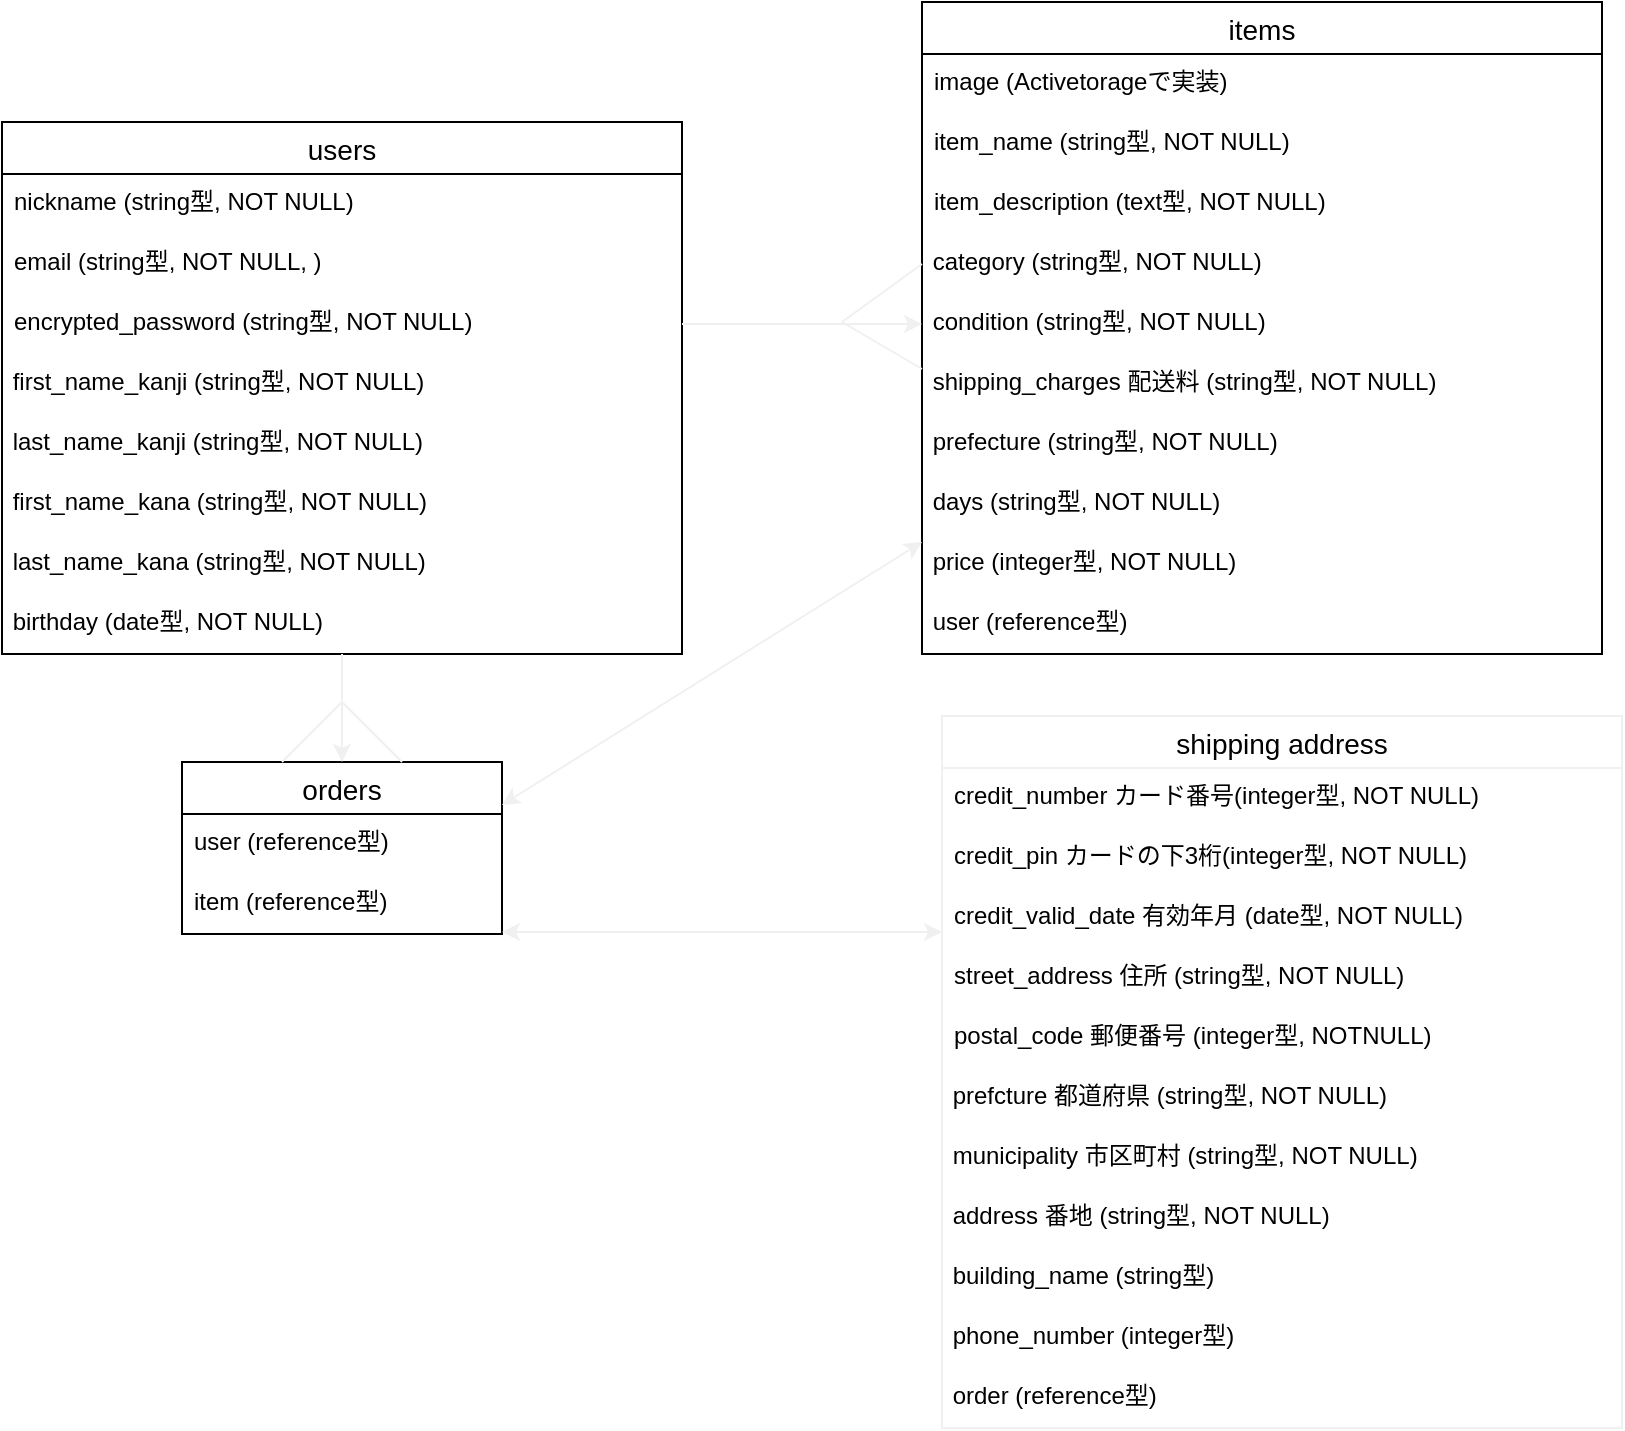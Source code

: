 <mxfile>
    <diagram id="I7Pi2ag__ntoPC5-HleL" name="ページ1">
        <mxGraphModel dx="1378" dy="860" grid="1" gridSize="10" guides="1" tooltips="1" connect="1" arrows="1" fold="1" page="1" pageScale="1" pageWidth="827" pageHeight="1169" math="0" shadow="0">
            <root>
                <mxCell id="0"/>
                <mxCell id="1" parent="0"/>
                <mxCell id="-frw_odoSuCOF0KCN4YX-14" value="users" style="swimlane;fontStyle=0;childLayout=stackLayout;horizontal=1;startSize=26;horizontalStack=0;resizeParent=1;resizeParentMax=0;resizeLast=0;collapsible=1;marginBottom=0;align=center;fontSize=14;" vertex="1" parent="1">
                    <mxGeometry x="10" y="110" width="340" height="266" as="geometry"/>
                </mxCell>
                <mxCell id="-frw_odoSuCOF0KCN4YX-15" value="nickname (string型, NOT NULL)&#10;　　" style="text;strokeColor=none;fillColor=none;spacingLeft=4;spacingRight=4;overflow=hidden;rotatable=0;points=[[0,0.5],[1,0.5]];portConstraint=eastwest;fontSize=12;" vertex="1" parent="-frw_odoSuCOF0KCN4YX-14">
                    <mxGeometry y="26" width="340" height="30" as="geometry"/>
                </mxCell>
                <mxCell id="-frw_odoSuCOF0KCN4YX-16" value="email (string型, NOT NULL, )" style="text;strokeColor=none;fillColor=none;spacingLeft=4;spacingRight=4;overflow=hidden;rotatable=0;points=[[0,0.5],[1,0.5]];portConstraint=eastwest;fontSize=12;" vertex="1" parent="-frw_odoSuCOF0KCN4YX-14">
                    <mxGeometry y="56" width="340" height="30" as="geometry"/>
                </mxCell>
                <mxCell id="-frw_odoSuCOF0KCN4YX-17" value="encrypted_password (string型, NOT NULL)&#10;&#10;" style="text;strokeColor=none;fillColor=none;spacingLeft=4;spacingRight=4;overflow=hidden;rotatable=0;points=[[0,0.5],[1,0.5]];portConstraint=eastwest;fontSize=12;" vertex="1" parent="-frw_odoSuCOF0KCN4YX-14">
                    <mxGeometry y="86" width="340" height="30" as="geometry"/>
                </mxCell>
                <mxCell id="-frw_odoSuCOF0KCN4YX-60" value=" first_name_kanji (string型, NOT NULL)" style="rounded=0;strokeColor=none;fillColor=none;labelPosition=center;verticalLabelPosition=middle;align=left;verticalAlign=top;" vertex="1" parent="-frw_odoSuCOF0KCN4YX-14">
                    <mxGeometry y="116" width="340" height="30" as="geometry"/>
                </mxCell>
                <mxCell id="-frw_odoSuCOF0KCN4YX-106" value=" last_name_kanji (string型, NOT NULL)" style="rounded=0;strokeColor=none;fillColor=none;labelPosition=center;verticalLabelPosition=middle;align=left;verticalAlign=top;" vertex="1" parent="-frw_odoSuCOF0KCN4YX-14">
                    <mxGeometry y="146" width="340" height="30" as="geometry"/>
                </mxCell>
                <mxCell id="-frw_odoSuCOF0KCN4YX-107" value=" first_name_kana (string型, NOT NULL)" style="rounded=0;fillColor=none;align=left;verticalAlign=top;strokeColor=none;" vertex="1" parent="-frw_odoSuCOF0KCN4YX-14">
                    <mxGeometry y="176" width="340" height="30" as="geometry"/>
                </mxCell>
                <mxCell id="-frw_odoSuCOF0KCN4YX-61" value=" last_name_kana (string型, NOT NULL)" style="rounded=0;fillColor=none;align=left;verticalAlign=top;strokeColor=none;" vertex="1" parent="-frw_odoSuCOF0KCN4YX-14">
                    <mxGeometry y="206" width="340" height="30" as="geometry"/>
                </mxCell>
                <mxCell id="-frw_odoSuCOF0KCN4YX-62" value="&amp;nbsp;birthday (date型, NOT NULL)" style="rounded=0;whiteSpace=wrap;html=1;fillColor=none;align=left;verticalAlign=top;strokeColor=none;" vertex="1" parent="-frw_odoSuCOF0KCN4YX-14">
                    <mxGeometry y="236" width="340" height="30" as="geometry"/>
                </mxCell>
                <mxCell id="-frw_odoSuCOF0KCN4YX-35" value="orders" style="swimlane;fontStyle=0;childLayout=stackLayout;horizontal=1;startSize=26;horizontalStack=0;resizeParent=1;resizeParentMax=0;resizeLast=0;collapsible=1;marginBottom=0;align=center;fontSize=14;" vertex="1" parent="1">
                    <mxGeometry x="100" y="430" width="160" height="86" as="geometry"/>
                </mxCell>
                <mxCell id="-frw_odoSuCOF0KCN4YX-36" value="user (reference型)&#10;" style="text;strokeColor=none;fillColor=none;spacingLeft=4;spacingRight=4;overflow=hidden;rotatable=0;points=[[0,0.5],[1,0.5]];portConstraint=eastwest;fontSize=12;" vertex="1" parent="-frw_odoSuCOF0KCN4YX-35">
                    <mxGeometry y="26" width="160" height="30" as="geometry"/>
                </mxCell>
                <mxCell id="-frw_odoSuCOF0KCN4YX-37" value="item (reference型)" style="text;strokeColor=none;fillColor=none;spacingLeft=4;spacingRight=4;overflow=hidden;rotatable=0;points=[[0,0.5],[1,0.5]];portConstraint=eastwest;fontSize=12;" vertex="1" parent="-frw_odoSuCOF0KCN4YX-35">
                    <mxGeometry y="56" width="160" height="30" as="geometry"/>
                </mxCell>
                <mxCell id="-frw_odoSuCOF0KCN4YX-67" value="items" style="swimlane;fontStyle=0;childLayout=stackLayout;horizontal=1;startSize=26;horizontalStack=0;resizeParent=1;resizeParentMax=0;resizeLast=0;collapsible=1;marginBottom=0;align=center;fontSize=14;" vertex="1" parent="1">
                    <mxGeometry x="470" y="50" width="340" height="326" as="geometry"/>
                </mxCell>
                <mxCell id="-frw_odoSuCOF0KCN4YX-68" value="image (Activetorageで実装)" style="text;strokeColor=none;fillColor=none;spacingLeft=4;spacingRight=4;overflow=hidden;rotatable=0;points=[[0,0.5],[1,0.5]];portConstraint=eastwest;fontSize=12;" vertex="1" parent="-frw_odoSuCOF0KCN4YX-67">
                    <mxGeometry y="26" width="340" height="30" as="geometry"/>
                </mxCell>
                <mxCell id="-frw_odoSuCOF0KCN4YX-69" value="item_name (string型, NOT NULL)&#10;" style="text;strokeColor=none;fillColor=none;spacingLeft=4;spacingRight=4;overflow=hidden;rotatable=0;points=[[0,0.5],[1,0.5]];portConstraint=eastwest;fontSize=12;" vertex="1" parent="-frw_odoSuCOF0KCN4YX-67">
                    <mxGeometry y="56" width="340" height="30" as="geometry"/>
                </mxCell>
                <mxCell id="-frw_odoSuCOF0KCN4YX-70" value="item_description (text型, NOT NULL)" style="text;strokeColor=none;fillColor=none;spacingLeft=4;spacingRight=4;overflow=hidden;rotatable=0;points=[[0,0.5],[1,0.5]];portConstraint=eastwest;fontSize=12;" vertex="1" parent="-frw_odoSuCOF0KCN4YX-67">
                    <mxGeometry y="86" width="340" height="30" as="geometry"/>
                </mxCell>
                <mxCell id="-frw_odoSuCOF0KCN4YX-71" value=" category (string型, NOT NULL)&#10;" style="rounded=0;strokeColor=none;fillColor=none;labelPosition=center;verticalLabelPosition=middle;align=left;verticalAlign=top;" vertex="1" parent="-frw_odoSuCOF0KCN4YX-67">
                    <mxGeometry y="116" width="340" height="30" as="geometry"/>
                </mxCell>
                <mxCell id="-frw_odoSuCOF0KCN4YX-72" value=" condition (string型, NOT NULL)&#10;" style="rounded=0;fillColor=none;align=left;verticalAlign=top;strokeColor=none;" vertex="1" parent="-frw_odoSuCOF0KCN4YX-67">
                    <mxGeometry y="146" width="340" height="30" as="geometry"/>
                </mxCell>
                <mxCell id="-frw_odoSuCOF0KCN4YX-73" value="&amp;nbsp;shipping_charges 配送料 (string型, NOT NULL)&lt;div style=&quot;padding: 0px ; margin: 0px&quot;&gt;&lt;br style=&quot;padding: 0px ; margin: 0px&quot;&gt;&lt;/div&gt;" style="rounded=0;whiteSpace=wrap;html=1;fillColor=none;align=left;verticalAlign=top;strokeColor=none;" vertex="1" parent="-frw_odoSuCOF0KCN4YX-67">
                    <mxGeometry y="176" width="340" height="30" as="geometry"/>
                </mxCell>
                <mxCell id="-frw_odoSuCOF0KCN4YX-74" value="&amp;nbsp;prefecture (string型, NOT NULL)&lt;div style=&quot;padding: 0px ; margin: 0px&quot;&gt;&lt;br style=&quot;padding: 0px ; margin: 0px&quot;&gt;&lt;/div&gt;" style="rounded=0;whiteSpace=wrap;html=1;fillColor=none;align=left;verticalAlign=top;strokeColor=none;" vertex="1" parent="-frw_odoSuCOF0KCN4YX-67">
                    <mxGeometry y="206" width="340" height="30" as="geometry"/>
                </mxCell>
                <mxCell id="-frw_odoSuCOF0KCN4YX-75" value="&amp;nbsp;days (string型, NOT NULL)&lt;div style=&quot;padding: 0px ; margin: 0px&quot;&gt;&lt;br style=&quot;padding: 0px ; margin: 0px&quot;&gt;&lt;/div&gt;" style="rounded=0;whiteSpace=wrap;html=1;fillColor=none;align=left;verticalAlign=top;strokeColor=none;" vertex="1" parent="-frw_odoSuCOF0KCN4YX-67">
                    <mxGeometry y="236" width="340" height="30" as="geometry"/>
                </mxCell>
                <mxCell id="-frw_odoSuCOF0KCN4YX-76" value="&amp;nbsp;price (integer型, NOT NULL)" style="rounded=0;whiteSpace=wrap;html=1;fillColor=none;align=left;verticalAlign=top;strokeColor=none;" vertex="1" parent="-frw_odoSuCOF0KCN4YX-67">
                    <mxGeometry y="266" width="340" height="30" as="geometry"/>
                </mxCell>
                <mxCell id="-frw_odoSuCOF0KCN4YX-77" value="&amp;nbsp;user (reference型)" style="rounded=0;whiteSpace=wrap;html=1;fillColor=none;align=left;verticalAlign=top;strokeColor=none;" vertex="1" parent="-frw_odoSuCOF0KCN4YX-67">
                    <mxGeometry y="296" width="340" height="30" as="geometry"/>
                </mxCell>
                <mxCell id="-frw_odoSuCOF0KCN4YX-78" value="shipping address" style="swimlane;fontStyle=0;childLayout=stackLayout;horizontal=1;startSize=26;horizontalStack=0;resizeParent=1;resizeParentMax=0;resizeLast=0;collapsible=1;marginBottom=0;align=center;fontSize=14;strokeColor=#F0F0F0;" vertex="1" parent="1">
                    <mxGeometry x="480" y="407" width="340" height="356" as="geometry"/>
                </mxCell>
                <mxCell id="-frw_odoSuCOF0KCN4YX-79" value="credit_number カード番号(integer型, NOT NULL)&#10;" style="text;strokeColor=none;fillColor=none;spacingLeft=4;spacingRight=4;overflow=hidden;rotatable=0;points=[[0,0.5],[1,0.5]];portConstraint=eastwest;fontSize=12;" vertex="1" parent="-frw_odoSuCOF0KCN4YX-78">
                    <mxGeometry y="26" width="340" height="30" as="geometry"/>
                </mxCell>
                <mxCell id="-frw_odoSuCOF0KCN4YX-104" value="credit_pin カードの下3桁(integer型, NOT NULL)&#10;&#10;" style="text;strokeColor=none;fillColor=none;spacingLeft=4;spacingRight=4;overflow=hidden;rotatable=0;points=[[0,0.5],[1,0.5]];portConstraint=eastwest;fontSize=12;" vertex="1" parent="-frw_odoSuCOF0KCN4YX-78">
                    <mxGeometry y="56" width="340" height="30" as="geometry"/>
                </mxCell>
                <mxCell id="-frw_odoSuCOF0KCN4YX-105" value="credit_valid_date 有効年月 (date型, NOT NULL)&#10;&#10;" style="text;strokeColor=none;fillColor=none;spacingLeft=4;spacingRight=4;overflow=hidden;rotatable=0;points=[[0,0.5],[1,0.5]];portConstraint=eastwest;fontSize=12;" vertex="1" parent="-frw_odoSuCOF0KCN4YX-78">
                    <mxGeometry y="86" width="340" height="30" as="geometry"/>
                </mxCell>
                <mxCell id="-frw_odoSuCOF0KCN4YX-80" value="street_address 住所 (string型, NOT NULL)" style="text;strokeColor=none;fillColor=none;spacingLeft=4;spacingRight=4;overflow=hidden;rotatable=0;points=[[0,0.5],[1,0.5]];portConstraint=eastwest;fontSize=12;" vertex="1" parent="-frw_odoSuCOF0KCN4YX-78">
                    <mxGeometry y="116" width="340" height="30" as="geometry"/>
                </mxCell>
                <mxCell id="-frw_odoSuCOF0KCN4YX-81" value="postal_code 郵便番号 (integer型, NOTNULL)" style="text;strokeColor=none;fillColor=none;spacingLeft=4;spacingRight=4;overflow=hidden;rotatable=0;points=[[0,0.5],[1,0.5]];portConstraint=eastwest;fontSize=12;" vertex="1" parent="-frw_odoSuCOF0KCN4YX-78">
                    <mxGeometry y="146" width="340" height="30" as="geometry"/>
                </mxCell>
                <mxCell id="-frw_odoSuCOF0KCN4YX-82" value=" prefcture 都道府県 (string型, NOT NULL)" style="rounded=0;strokeColor=none;fillColor=none;labelPosition=center;verticalLabelPosition=middle;align=left;verticalAlign=top;" vertex="1" parent="-frw_odoSuCOF0KCN4YX-78">
                    <mxGeometry y="176" width="340" height="30" as="geometry"/>
                </mxCell>
                <mxCell id="-frw_odoSuCOF0KCN4YX-83" value=" municipality 市区町村 (string型, NOT NULL)" style="rounded=0;fillColor=none;align=left;verticalAlign=top;strokeColor=none;" vertex="1" parent="-frw_odoSuCOF0KCN4YX-78">
                    <mxGeometry y="206" width="340" height="30" as="geometry"/>
                </mxCell>
                <mxCell id="-frw_odoSuCOF0KCN4YX-84" value="&amp;nbsp;address 番地 (string型, NOT NULL)" style="rounded=0;whiteSpace=wrap;html=1;fillColor=none;align=left;verticalAlign=top;strokeColor=none;" vertex="1" parent="-frw_odoSuCOF0KCN4YX-78">
                    <mxGeometry y="236" width="340" height="30" as="geometry"/>
                </mxCell>
                <mxCell id="-frw_odoSuCOF0KCN4YX-85" value="&amp;nbsp;building_name (string型)" style="rounded=0;whiteSpace=wrap;html=1;fillColor=none;align=left;verticalAlign=top;strokeColor=none;" vertex="1" parent="-frw_odoSuCOF0KCN4YX-78">
                    <mxGeometry y="266" width="340" height="30" as="geometry"/>
                </mxCell>
                <mxCell id="-frw_odoSuCOF0KCN4YX-86" value="&amp;nbsp;phone_number (integer型)" style="rounded=0;whiteSpace=wrap;html=1;fillColor=none;align=left;verticalAlign=top;strokeColor=none;" vertex="1" parent="-frw_odoSuCOF0KCN4YX-78">
                    <mxGeometry y="296" width="340" height="30" as="geometry"/>
                </mxCell>
                <mxCell id="-frw_odoSuCOF0KCN4YX-87" value="&amp;nbsp;order (reference型)" style="rounded=0;whiteSpace=wrap;html=1;fillColor=none;align=left;verticalAlign=top;strokeColor=none;" vertex="1" parent="-frw_odoSuCOF0KCN4YX-78">
                    <mxGeometry y="326" width="340" height="30" as="geometry"/>
                </mxCell>
                <mxCell id="-frw_odoSuCOF0KCN4YX-92" style="edgeStyle=orthogonalEdgeStyle;rounded=0;orthogonalLoop=1;jettySize=auto;html=1;exitX=1;exitY=0.5;exitDx=0;exitDy=0;entryX=0;entryY=0.5;entryDx=0;entryDy=0;strokeColor=#F0F0F0;" edge="1" parent="1" source="-frw_odoSuCOF0KCN4YX-17" target="-frw_odoSuCOF0KCN4YX-72">
                    <mxGeometry relative="1" as="geometry"/>
                </mxCell>
                <mxCell id="-frw_odoSuCOF0KCN4YX-93" style="edgeStyle=orthogonalEdgeStyle;rounded=0;orthogonalLoop=1;jettySize=auto;html=1;exitX=0.5;exitY=1;exitDx=0;exitDy=0;strokeColor=#F0F0F0;" edge="1" parent="1" source="-frw_odoSuCOF0KCN4YX-62" target="-frw_odoSuCOF0KCN4YX-35">
                    <mxGeometry relative="1" as="geometry"/>
                </mxCell>
                <mxCell id="-frw_odoSuCOF0KCN4YX-97" value="" style="endArrow=none;html=1;strokeColor=#F0F0F0;entryX=0;entryY=0.5;entryDx=0;entryDy=0;" edge="1" parent="1" target="-frw_odoSuCOF0KCN4YX-71">
                    <mxGeometry width="50" height="50" relative="1" as="geometry">
                        <mxPoint x="430" y="210" as="sourcePoint"/>
                        <mxPoint x="490" y="170" as="targetPoint"/>
                    </mxGeometry>
                </mxCell>
                <mxCell id="-frw_odoSuCOF0KCN4YX-98" value="" style="endArrow=none;html=1;strokeColor=#F0F0F0;exitX=0;exitY=0.25;exitDx=0;exitDy=0;" edge="1" parent="1" source="-frw_odoSuCOF0KCN4YX-73">
                    <mxGeometry width="50" height="50" relative="1" as="geometry">
                        <mxPoint x="460" y="240" as="sourcePoint"/>
                        <mxPoint x="430" y="210" as="targetPoint"/>
                    </mxGeometry>
                </mxCell>
                <mxCell id="-frw_odoSuCOF0KCN4YX-99" value="" style="endArrow=none;html=1;strokeColor=#F0F0F0;" edge="1" parent="1">
                    <mxGeometry width="50" height="50" relative="1" as="geometry">
                        <mxPoint x="150" y="430" as="sourcePoint"/>
                        <mxPoint x="180" y="400" as="targetPoint"/>
                    </mxGeometry>
                </mxCell>
                <mxCell id="-frw_odoSuCOF0KCN4YX-100" value="" style="endArrow=none;html=1;strokeColor=#F0F0F0;" edge="1" parent="1">
                    <mxGeometry width="50" height="50" relative="1" as="geometry">
                        <mxPoint x="210" y="430" as="sourcePoint"/>
                        <mxPoint x="180" y="400" as="targetPoint"/>
                    </mxGeometry>
                </mxCell>
                <mxCell id="-frw_odoSuCOF0KCN4YX-101" value="" style="endArrow=classic;startArrow=classic;html=1;strokeColor=#F0F0F0;exitX=1;exitY=0.25;exitDx=0;exitDy=0;" edge="1" parent="1" source="-frw_odoSuCOF0KCN4YX-35">
                    <mxGeometry width="50" height="50" relative="1" as="geometry">
                        <mxPoint x="420" y="370" as="sourcePoint"/>
                        <mxPoint x="470" y="320" as="targetPoint"/>
                    </mxGeometry>
                </mxCell>
                <mxCell id="-frw_odoSuCOF0KCN4YX-102" value="" style="endArrow=classic;startArrow=classic;html=1;strokeColor=#F0F0F0;" edge="1" parent="1">
                    <mxGeometry width="50" height="50" relative="1" as="geometry">
                        <mxPoint x="260" y="515" as="sourcePoint"/>
                        <mxPoint x="480" y="515" as="targetPoint"/>
                    </mxGeometry>
                </mxCell>
            </root>
        </mxGraphModel>
    </diagram>
</mxfile>